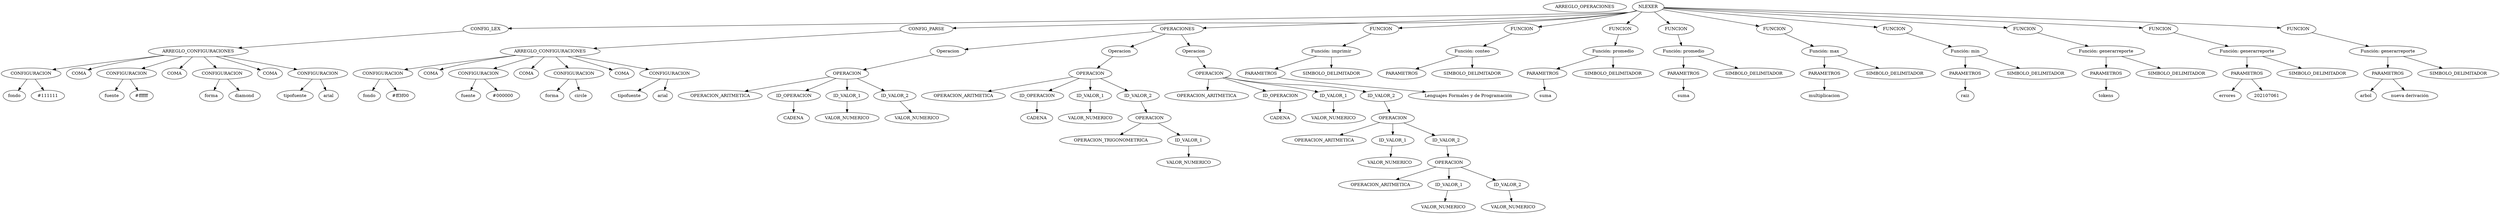 digraph G {
node0 [label="ARREGLO_OPERACIONES"];
node1 [label="CONFIG_LEX"];
node2 [label="CONFIG_PARSE"];
node3 [label="OPERACIONES"];
node4 [label="NLEXER"];
node4 -> node3;
node5 [label="Operacion"];
node3 -> node5;
node6 [label="OPERACION"];
node7 [label="OPERACION_ARITMETICA"];
node5 -> node6;
node6 -> node7;
node8 [label="ID_OPERACION"];
node9 [label="CADENA"];
node6 -> node8;
node8 -> node9;
node10 [label="ID_VALOR_1"];
node6 -> node10;
node11 [label="VALOR_NUMERICO"];
node10 -> node11;
node12 [label="ID_VALOR_2"];
node6 -> node12;
node13 [label="VALOR_NUMERICO"];
node12 -> node13;
node14 [label="Operacion"];
node3 -> node14;
node15 [label="OPERACION"];
node16 [label="OPERACION_ARITMETICA"];
node14 -> node15;
node15 -> node16;
node17 [label="ID_OPERACION"];
node18 [label="CADENA"];
node15 -> node17;
node17 -> node18;
node19 [label="ID_VALOR_1"];
node15 -> node19;
node20 [label="VALOR_NUMERICO"];
node19 -> node20;
node21 [label="ID_VALOR_2"];
node15 -> node21;
node22 [label="OPERACION"];
node23 [label="OPERACION_TRIGONOMETRICA"];
node21 -> node22;
node22 -> node23;
node24 [label="ID_VALOR_1"];
node22 -> node24;
node25 [label="VALOR_NUMERICO"];
node24 -> node25;
node26 [label="Operacion"];
node3 -> node26;
node27 [label="OPERACION"];
node28 [label="OPERACION_ARITMETICA"];
node26 -> node27;
node27 -> node28;
node29 [label="ID_OPERACION"];
node30 [label="CADENA"];
node27 -> node29;
node29 -> node30;
node31 [label="ID_VALOR_1"];
node27 -> node31;
node32 [label="VALOR_NUMERICO"];
node31 -> node32;
node33 [label="ID_VALOR_2"];
node27 -> node33;
node34 [label="OPERACION"];
node35 [label="OPERACION_ARITMETICA"];
node33 -> node34;
node34 -> node35;
node36 [label="ID_VALOR_1"];
node34 -> node36;
node37 [label="VALOR_NUMERICO"];
node36 -> node37;
node38 [label="ID_VALOR_2"];
node34 -> node38;
node39 [label="OPERACION"];
node40 [label="OPERACION_ARITMETICA"];
node38 -> node39;
node39 -> node40;
node41 [label="ID_VALOR_1"];
node39 -> node41;
node42 [label="VALOR_NUMERICO"];
node41 -> node42;
node43 [label="ID_VALOR_2"];
node39 -> node43;
node44 [label="VALOR_NUMERICO"];
node43 -> node44;
node4 -> node1;
node45 [label="ARREGLO_CONFIGURACIONES"];
node1 -> node45;
node46 [label="CONFIGURACION"];
node47 [label="fondo"];
node46 -> node47;
node48 [label="#111111"];
node46 -> node48;
node45 -> node46;
node49 [label="COMA"];
node45 -> node49;
node50 [label="CONFIGURACION"];
node51 [label="fuente"];
node50 -> node51;
node52 [label="#ffffff"];
node50 -> node52;
node45 -> node50;
node53 [label="COMA"];
node45 -> node53;
node54 [label="CONFIGURACION"];
node55 [label="forma"];
node54 -> node55;
node56 [label="diamond"];
node54 -> node56;
node45 -> node54;
node57 [label="COMA"];
node45 -> node57;
node58 [label="CONFIGURACION"];
node59 [label="tipofuente"];
node58 -> node59;
node60 [label="arial"];
node58 -> node60;
node45 -> node58;
node4 -> node2;
node61 [label="ARREGLO_CONFIGURACIONES"];
node2 -> node61;
node62 [label="CONFIGURACION"];
node63 [label="fondo"];
node62 -> node63;
node64 [label="#ff3f00"];
node62 -> node64;
node61 -> node62;
node65 [label="COMA"];
node61 -> node65;
node66 [label="CONFIGURACION"];
node67 [label="fuente"];
node66 -> node67;
node68 [label="#000000"];
node66 -> node68;
node61 -> node66;
node69 [label="COMA"];
node61 -> node69;
node70 [label="CONFIGURACION"];
node71 [label="forma"];
node70 -> node71;
node72 [label="circle"];
node70 -> node72;
node61 -> node70;
node73 [label="COMA"];
node61 -> node73;
node74 [label="CONFIGURACION"];
node75 [label="tipofuente"];
node74 -> node75;
node76 [label="arial"];
node74 -> node76;
node61 -> node74;
node77 [label="FUNCION"];
node4 -> node77;
node78 [label="Función: imprimir"];
node77 -> node78;
node79 [label="PARAMETROS"];
node78 -> node79;
node80 [label="Lenguajes Formales y de Programación"];
node79 -> node80;
node81 [label="SIMBOLO_DELIMITADOR"];
node78 -> node81;
node82 [label="FUNCION"];
node4 -> node82;
node83 [label="Función: conteo"];
node82 -> node83;
node84 [label="PARAMETROS"];
node83 -> node84;
node85 [label="SIMBOLO_DELIMITADOR"];
node83 -> node85;
node86 [label="FUNCION"];
node4 -> node86;
node87 [label="Función: promedio"];
node86 -> node87;
node88 [label="PARAMETROS"];
node87 -> node88;
node89 [label="suma"];
node88 -> node89;
node90 [label="SIMBOLO_DELIMITADOR"];
node87 -> node90;
node91 [label="FUNCION"];
node4 -> node91;
node92 [label="Función: promedio"];
node91 -> node92;
node93 [label="PARAMETROS"];
node92 -> node93;
node94 [label="suma"];
node93 -> node94;
node95 [label="SIMBOLO_DELIMITADOR"];
node92 -> node95;
node96 [label="FUNCION"];
node4 -> node96;
node97 [label="Función: max"];
node96 -> node97;
node98 [label="PARAMETROS"];
node97 -> node98;
node99 [label="multiplicacion"];
node98 -> node99;
node100 [label="SIMBOLO_DELIMITADOR"];
node97 -> node100;
node101 [label="FUNCION"];
node4 -> node101;
node102 [label="Función: min"];
node101 -> node102;
node103 [label="PARAMETROS"];
node102 -> node103;
node104 [label="raiz"];
node103 -> node104;
node105 [label="SIMBOLO_DELIMITADOR"];
node102 -> node105;
node106 [label="FUNCION"];
node4 -> node106;
node107 [label="Función: generarreporte"];
node106 -> node107;
node108 [label="PARAMETROS"];
node107 -> node108;
node109 [label="tokens"];
node108 -> node109;
node110 [label="SIMBOLO_DELIMITADOR"];
node107 -> node110;
node111 [label="FUNCION"];
node4 -> node111;
node112 [label="Función: generarreporte"];
node111 -> node112;
node113 [label="PARAMETROS"];
node112 -> node113;
node114 [label="errores"];
node113 -> node114;
node115 [label="202107061"];
node113 -> node115;
node116 [label="SIMBOLO_DELIMITADOR"];
node112 -> node116;
node117 [label="FUNCION"];
node4 -> node117;
node118 [label="Función: generarreporte"];
node117 -> node118;
node119 [label="PARAMETROS"];
node118 -> node119;
node120 [label="arbol"];
node119 -> node120;
node121 [label="nueva derivación"];
node119 -> node121;
node122 [label="SIMBOLO_DELIMITADOR"];
node118 -> node122;
}